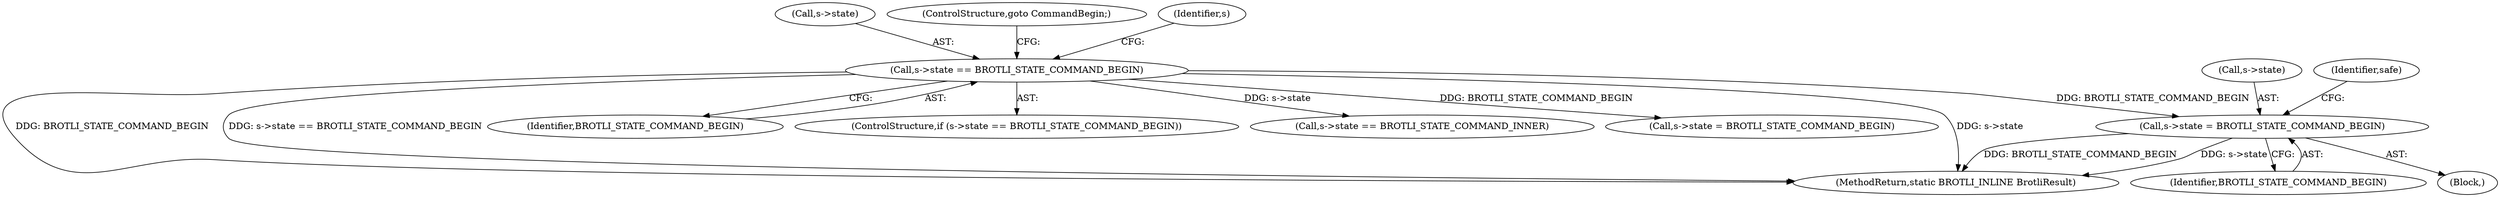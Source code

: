 digraph "0_Chrome_7716418a27d561ee295a99f11fd3865580748de2@pointer" {
"1000205" [label="(Call,s->state = BROTLI_STATE_COMMAND_BEGIN)"];
"1000163" [label="(Call,s->state == BROTLI_STATE_COMMAND_BEGIN)"];
"1001174" [label="(MethodReturn,static BROTLI_INLINE BrotliResult)"];
"1000167" [label="(Identifier,BROTLI_STATE_COMMAND_BEGIN)"];
"1000206" [label="(Call,s->state)"];
"1000209" [label="(Identifier,BROTLI_STATE_COMMAND_BEGIN)"];
"1000205" [label="(Call,s->state = BROTLI_STATE_COMMAND_BEGIN)"];
"1000164" [label="(Call,s->state)"];
"1000162" [label="(ControlStructure,if (s->state == BROTLI_STATE_COMMAND_BEGIN))"];
"1000169" [label="(ControlStructure,goto CommandBegin;)"];
"1000174" [label="(Identifier,s)"];
"1000213" [label="(Identifier,safe)"];
"1000172" [label="(Call,s->state == BROTLI_STATE_COMMAND_INNER)"];
"1000204" [label="(Block,)"];
"1000217" [label="(Call,s->state = BROTLI_STATE_COMMAND_BEGIN)"];
"1000163" [label="(Call,s->state == BROTLI_STATE_COMMAND_BEGIN)"];
"1000205" -> "1000204"  [label="AST: "];
"1000205" -> "1000209"  [label="CFG: "];
"1000206" -> "1000205"  [label="AST: "];
"1000209" -> "1000205"  [label="AST: "];
"1000213" -> "1000205"  [label="CFG: "];
"1000205" -> "1001174"  [label="DDG: BROTLI_STATE_COMMAND_BEGIN"];
"1000205" -> "1001174"  [label="DDG: s->state"];
"1000163" -> "1000205"  [label="DDG: BROTLI_STATE_COMMAND_BEGIN"];
"1000163" -> "1000162"  [label="AST: "];
"1000163" -> "1000167"  [label="CFG: "];
"1000164" -> "1000163"  [label="AST: "];
"1000167" -> "1000163"  [label="AST: "];
"1000169" -> "1000163"  [label="CFG: "];
"1000174" -> "1000163"  [label="CFG: "];
"1000163" -> "1001174"  [label="DDG: s->state"];
"1000163" -> "1001174"  [label="DDG: BROTLI_STATE_COMMAND_BEGIN"];
"1000163" -> "1001174"  [label="DDG: s->state == BROTLI_STATE_COMMAND_BEGIN"];
"1000163" -> "1000172"  [label="DDG: s->state"];
"1000163" -> "1000217"  [label="DDG: BROTLI_STATE_COMMAND_BEGIN"];
}
